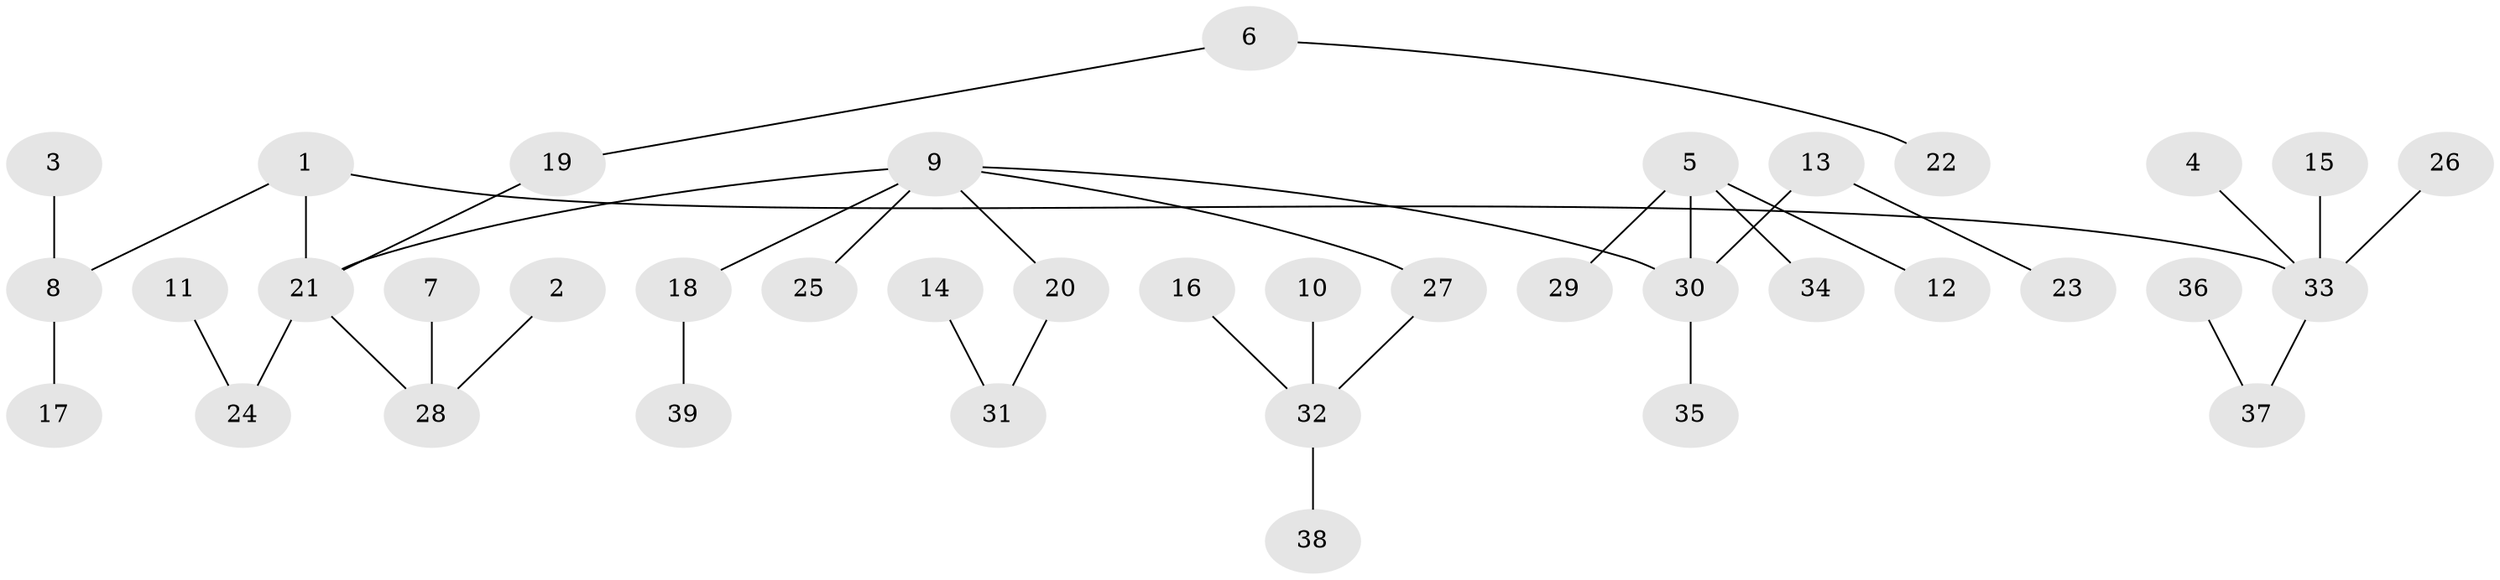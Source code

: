// original degree distribution, {2: 0.2578125, 5: 0.03125, 8: 0.0078125, 3: 0.1171875, 6: 0.015625, 7: 0.015625, 1: 0.5078125, 4: 0.046875}
// Generated by graph-tools (version 1.1) at 2025/37/03/04/25 23:37:27]
// undirected, 39 vertices, 38 edges
graph export_dot {
  node [color=gray90,style=filled];
  1;
  2;
  3;
  4;
  5;
  6;
  7;
  8;
  9;
  10;
  11;
  12;
  13;
  14;
  15;
  16;
  17;
  18;
  19;
  20;
  21;
  22;
  23;
  24;
  25;
  26;
  27;
  28;
  29;
  30;
  31;
  32;
  33;
  34;
  35;
  36;
  37;
  38;
  39;
  1 -- 8 [weight=1.0];
  1 -- 21 [weight=1.0];
  1 -- 33 [weight=1.0];
  2 -- 28 [weight=1.0];
  3 -- 8 [weight=1.0];
  4 -- 33 [weight=1.0];
  5 -- 12 [weight=1.0];
  5 -- 29 [weight=1.0];
  5 -- 30 [weight=1.0];
  5 -- 34 [weight=1.0];
  6 -- 19 [weight=1.0];
  6 -- 22 [weight=1.0];
  7 -- 28 [weight=1.0];
  8 -- 17 [weight=1.0];
  9 -- 18 [weight=1.0];
  9 -- 20 [weight=1.0];
  9 -- 21 [weight=1.0];
  9 -- 25 [weight=1.0];
  9 -- 27 [weight=1.0];
  9 -- 30 [weight=1.0];
  10 -- 32 [weight=1.0];
  11 -- 24 [weight=1.0];
  13 -- 23 [weight=1.0];
  13 -- 30 [weight=1.0];
  14 -- 31 [weight=1.0];
  15 -- 33 [weight=1.0];
  16 -- 32 [weight=1.0];
  18 -- 39 [weight=1.0];
  19 -- 21 [weight=1.0];
  20 -- 31 [weight=1.0];
  21 -- 24 [weight=1.0];
  21 -- 28 [weight=1.0];
  26 -- 33 [weight=1.0];
  27 -- 32 [weight=1.0];
  30 -- 35 [weight=1.0];
  32 -- 38 [weight=1.0];
  33 -- 37 [weight=1.0];
  36 -- 37 [weight=1.0];
}
